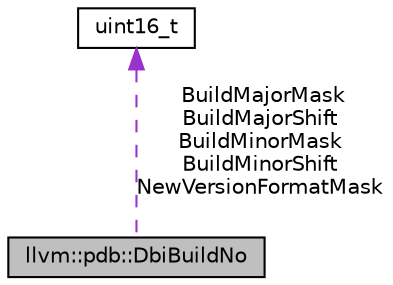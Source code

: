 digraph "llvm::pdb::DbiBuildNo"
{
 // LATEX_PDF_SIZE
  bgcolor="transparent";
  edge [fontname="Helvetica",fontsize="10",labelfontname="Helvetica",labelfontsize="10"];
  node [fontname="Helvetica",fontsize="10",shape="box"];
  Node1 [label="llvm::pdb::DbiBuildNo",height=0.2,width=0.4,color="black", fillcolor="grey75", style="filled", fontcolor="black",tooltip=" "];
  Node2 -> Node1 [dir="back",color="darkorchid3",fontsize="10",style="dashed",label=" BuildMajorMask\nBuildMajorShift\nBuildMinorMask\nBuildMinorShift\nNewVersionFormatMask" ,fontname="Helvetica"];
  Node2 [label="uint16_t",height=0.2,width=0.4,color="black",tooltip=" "];
}
